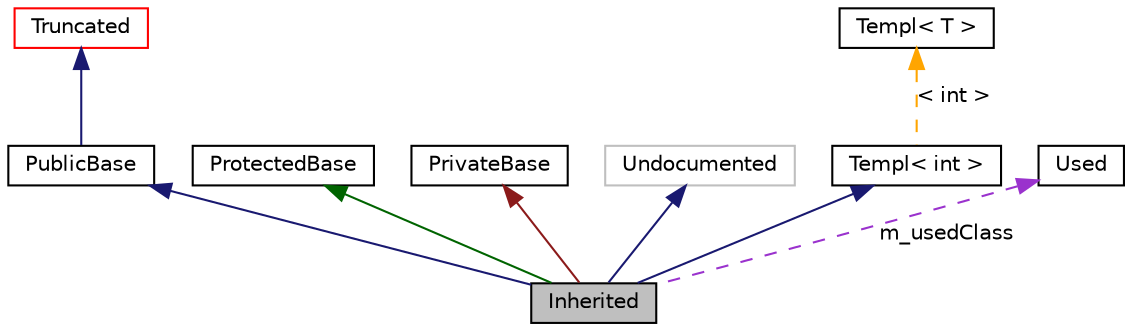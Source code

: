 digraph "Legenda do grafo"
{
 // LATEX_PDF_SIZE
  edge [fontname="Helvetica",fontsize="10",labelfontname="Helvetica",labelfontsize="10"];
  node [fontname="Helvetica",fontsize="10",shape=record];
  Node9 [shape="box",label="Inherited",fontsize="10",height=0.2,width=0.4,fontname="Helvetica",fillcolor="grey75",style="filled" fontcolor="black"];
  Node10 -> Node9 [dir="back",color="midnightblue",fontsize="10",style="solid",fontname="Helvetica"];
  Node10 [shape="box",label="PublicBase",fontsize="10",height=0.2,width=0.4,fontname="Helvetica",color="black",URL="$classPublicBase.html"];
  Node11 -> Node10 [dir="back",color="midnightblue",fontsize="10",style="solid",fontname="Helvetica"];
  Node11 [shape="box",label="Truncated",fontsize="10",height=0.2,width=0.4,fontname="Helvetica",color="red",URL="$classTruncated.html"];
  Node13 -> Node9 [dir="back",color="darkgreen",fontsize="10",style="solid",fontname="Helvetica"];
  Node13 [shape="box",label="ProtectedBase",fontsize="10",height=0.2,width=0.4,fontname="Helvetica",color="black",URL="$classProtectedBase.html"];
  Node14 -> Node9 [dir="back",color="firebrick4",fontsize="10",style="solid",fontname="Helvetica"];
  Node14 [shape="box",label="PrivateBase",fontsize="10",height=0.2,width=0.4,fontname="Helvetica",color="black",URL="$classPrivateBase.html"];
  Node15 -> Node9 [dir="back",color="midnightblue",fontsize="10",style="solid",fontname="Helvetica"];
  Node15 [shape="box",label="Undocumented",fontsize="10",height=0.2,width=0.4,fontname="Helvetica",color="grey75"];
  Node16 -> Node9 [dir="back",color="midnightblue",fontsize="10",style="solid",fontname="Helvetica"];
  Node16 [shape="box",label="Templ< int >",fontsize="10",height=0.2,width=0.4,fontname="Helvetica",color="black",URL="$classTempl.html"];
  Node17 -> Node16 [dir="back",color="orange",fontsize="10",style="dashed",label="< int >",fontname="Helvetica"];
  Node17 [shape="box",label="Templ< T >",fontsize="10",height=0.2,width=0.4,fontname="Helvetica",color="black",URL="$classTempl.html"];
  Node18 -> Node9 [dir="back",color="darkorchid3",fontsize="10",style="dashed",label="m_usedClass",fontname="Helvetica"];
  Node18 [shape="box",label="Used",fontsize="10",height=0.2,width=0.4,fontname="Helvetica",color="black",URL="$classUsed.html"];
}
